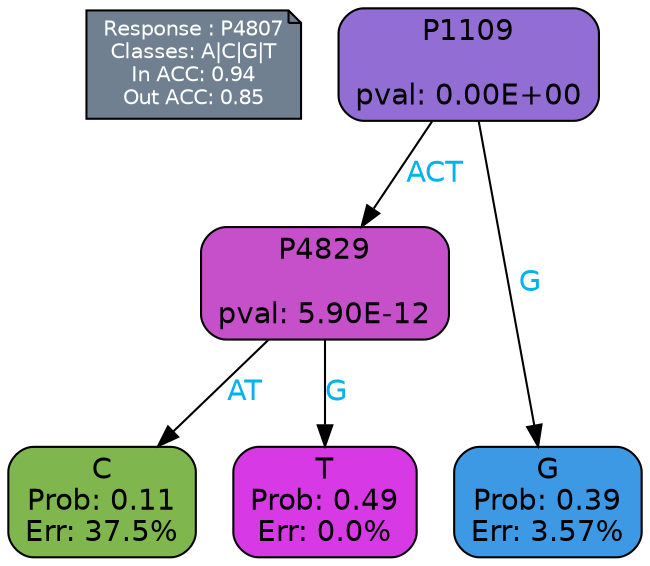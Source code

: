 digraph Tree {
node [shape=box, style="filled, rounded", color="black", fontname=helvetica] ;
graph [ranksep=equally, splines=polylines, bgcolor=transparent, dpi=600] ;
edge [fontname=helvetica] ;
LEGEND [label="Response : P4807
Classes: A|C|G|T
In ACC: 0.94
Out ACC: 0.85
",shape=note,align=left,style=filled,fillcolor="slategray",fontcolor="white",fontsize=10];1 [label="P1109

pval: 0.00E+00", fillcolor="#916dd4"] ;
2 [label="P4829

pval: 5.90E-12", fillcolor="#c650c9"] ;
3 [label="C
Prob: 0.11
Err: 37.5%", fillcolor="#80b64e"] ;
4 [label="T
Prob: 0.49
Err: 0.0%", fillcolor="#d739e5"] ;
5 [label="G
Prob: 0.39
Err: 3.57%", fillcolor="#3e99e5"] ;
1 -> 2 [label="ACT",fontcolor=deepskyblue2] ;
1 -> 5 [label="G",fontcolor=deepskyblue2] ;
2 -> 3 [label="AT",fontcolor=deepskyblue2] ;
2 -> 4 [label="G",fontcolor=deepskyblue2] ;
{rank = same; 3;4;5;}{rank = same; LEGEND;1;}}